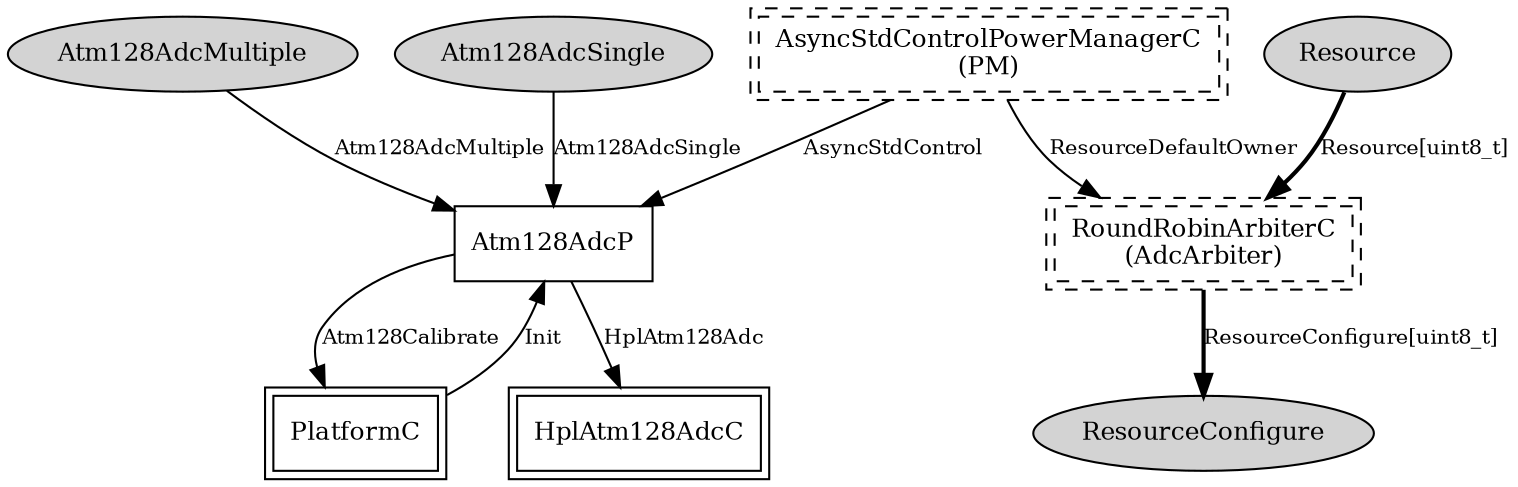 digraph "tos.chips.atm128.adc.Atm128AdcC" {
  n0x2ace835ee9b0 [shape=ellipse, style=filled, label="Atm128AdcMultiple", fontsize=12];
  "Atm128AdcP" [fontsize=12, shape=box, URL="../chtml/tos.chips.atm1281.adc.Atm128AdcP.html"];
  n0x2ace835f8020 [shape=ellipse, style=filled, label="Atm128AdcSingle", fontsize=12];
  "Atm128AdcP" [fontsize=12, shape=box, URL="../chtml/tos.chips.atm1281.adc.Atm128AdcP.html"];
  n0x2ace83584e10 [shape=ellipse, style=filled, label="Resource", fontsize=12];
  "Atm128AdcC.AdcArbiter" [fontsize=12, shape=box,peripheries=2, style=dashed, label="RoundRobinArbiterC\n(AdcArbiter)", URL="../chtml/tos.system.RoundRobinArbiterC.html"];
  "Atm128AdcC.AdcArbiter" [fontsize=12, shape=box,peripheries=2, style=dashed, label="RoundRobinArbiterC\n(AdcArbiter)", URL="../chtml/tos.system.RoundRobinArbiterC.html"];
  n0x2ace835f7890 [shape=ellipse, style=filled, label="ResourceConfigure", fontsize=12];
  "PlatformC" [fontsize=12, shape=box,peripheries=2, URL="../chtml/tos.platforms.mica.PlatformC.html"];
  "Atm128AdcP" [fontsize=12, shape=box, URL="../chtml/tos.chips.atm1281.adc.Atm128AdcP.html"];
  "Atm128AdcP" [fontsize=12, shape=box, URL="../chtml/tos.chips.atm1281.adc.Atm128AdcP.html"];
  "HplAtm128AdcC" [fontsize=12, shape=box,peripheries=2, URL="../chtml/tos.chips.atm128.adc.HplAtm128AdcC.html"];
  "Atm128AdcP" [fontsize=12, shape=box, URL="../chtml/tos.chips.atm1281.adc.Atm128AdcP.html"];
  "PlatformC" [fontsize=12, shape=box,peripheries=2, URL="../chtml/tos.platforms.mica.PlatformC.html"];
  "Atm128AdcC.PM" [fontsize=12, shape=box,peripheries=2, style=dashed, label="AsyncStdControlPowerManagerC\n(PM)", URL="../chtml/tos.lib.power.AsyncStdControlPowerManagerC.html"];
  "Atm128AdcP" [fontsize=12, shape=box, URL="../chtml/tos.chips.atm1281.adc.Atm128AdcP.html"];
  "Atm128AdcC.PM" [fontsize=12, shape=box,peripheries=2, style=dashed, label="AsyncStdControlPowerManagerC\n(PM)", URL="../chtml/tos.lib.power.AsyncStdControlPowerManagerC.html"];
  "Atm128AdcC.AdcArbiter" [fontsize=12, shape=box,peripheries=2, style=dashed, label="RoundRobinArbiterC\n(AdcArbiter)", URL="../chtml/tos.system.RoundRobinArbiterC.html"];
  "n0x2ace835ee9b0" -> "Atm128AdcP" [label="Atm128AdcMultiple", URL="../ihtml/tos.chips.atm128.adc.Atm128AdcMultiple.html", fontsize=10];
  "n0x2ace835f8020" -> "Atm128AdcP" [label="Atm128AdcSingle", URL="../ihtml/tos.chips.atm128.adc.Atm128AdcSingle.html", fontsize=10];
  "n0x2ace83584e10" -> "Atm128AdcC.AdcArbiter" [label="Resource[uint8_t]", style=bold, URL="../ihtml/tos.interfaces.Resource.html", fontsize=10];
  "Atm128AdcC.AdcArbiter" -> "n0x2ace835f7890" [label="ResourceConfigure[uint8_t]", style=bold, URL="../ihtml/tos.interfaces.ResourceConfigure.html", fontsize=10];
  "PlatformC" -> "Atm128AdcP" [label="Init", URL="../ihtml/tos.interfaces.Init.html", fontsize=10];
  "Atm128AdcP" -> "HplAtm128AdcC" [label="HplAtm128Adc", URL="../ihtml/tos.chips.atm128.adc.HplAtm128Adc.html", fontsize=10];
  "Atm128AdcP" -> "PlatformC" [label="Atm128Calibrate", URL="../ihtml/tos.chips.atm128.timer.Atm128Calibrate.html", fontsize=10];
  "Atm128AdcC.PM" -> "Atm128AdcP" [label="AsyncStdControl", URL="../ihtml/tos.interfaces.AsyncStdControl.html", fontsize=10];
  "Atm128AdcC.PM" -> "Atm128AdcC.AdcArbiter" [label="ResourceDefaultOwner", URL="../ihtml/tos.interfaces.ResourceDefaultOwner.html", fontsize=10];
}
